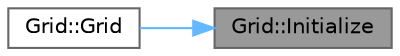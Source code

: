digraph "Grid::Initialize"
{
 // INTERACTIVE_SVG=YES
 // LATEX_PDF_SIZE
  bgcolor="transparent";
  edge [fontname=Helvetica,fontsize=10,labelfontname=Helvetica,labelfontsize=10];
  node [fontname=Helvetica,fontsize=10,shape=box,height=0.2,width=0.4];
  rankdir="RL";
  Node1 [id="Node000001",label="Grid::Initialize",height=0.2,width=0.4,color="gray40", fillcolor="grey60", style="filled", fontcolor="black",tooltip="Thiết lập lại lưới, gán tất cả ô về trạng thái rỗng."];
  Node1 -> Node2 [id="edge1_Node000001_Node000002",dir="back",color="steelblue1",style="solid",tooltip=" "];
  Node2 [id="Node000002",label="Grid::Grid",height=0.2,width=0.4,color="grey40", fillcolor="white", style="filled",URL="$class_grid.html#a4ac9ff4f63552b4c61ff90fcb35ad66c",tooltip="Constructor mặc định, khởi tạo thông số cơ bản."];
}
